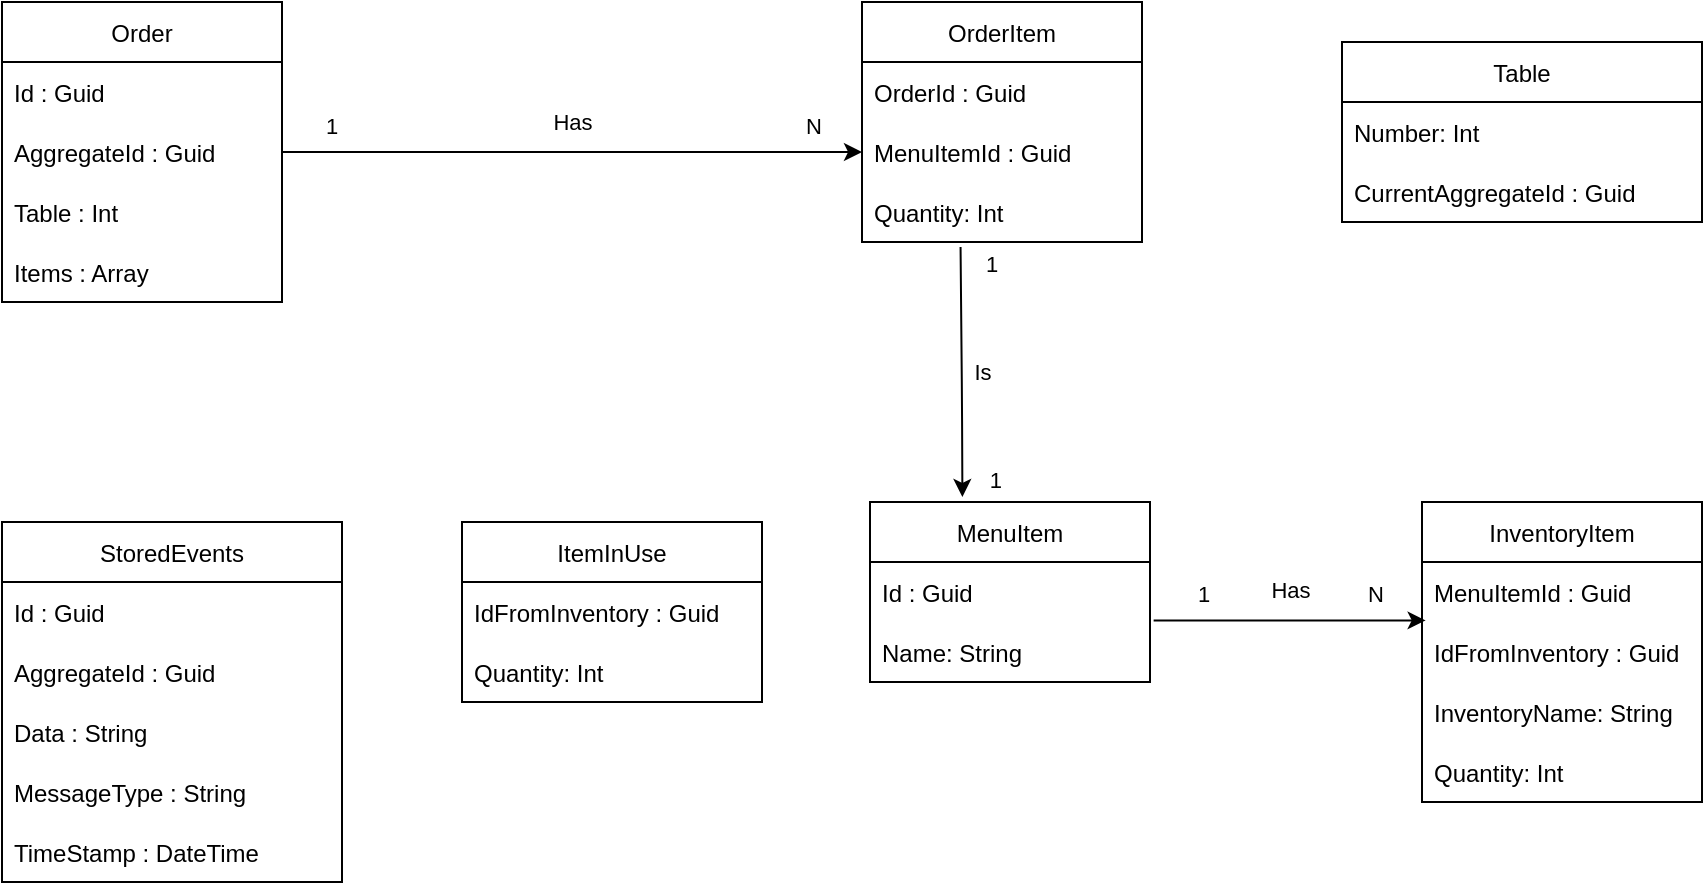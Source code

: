 <mxfile>
    <diagram id="vTPF9zzpnNHU9_lsAGub" name="Page-1">
        <mxGraphModel dx="1256" dy="519" grid="1" gridSize="10" guides="1" tooltips="1" connect="1" arrows="1" fold="1" page="1" pageScale="1" pageWidth="827" pageHeight="1169" math="0" shadow="0">
            <root>
                <mxCell id="0"/>
                <mxCell id="1" parent="0"/>
                <mxCell id="32" value="MenuItem" style="swimlane;fontStyle=0;childLayout=stackLayout;horizontal=1;startSize=30;horizontalStack=0;resizeParent=1;resizeParentMax=0;resizeLast=0;collapsible=1;marginBottom=0;" parent="1" vertex="1">
                    <mxGeometry x="664" y="350" width="140" height="90" as="geometry"/>
                </mxCell>
                <mxCell id="33" value="Id : Guid" style="text;strokeColor=none;fillColor=none;align=left;verticalAlign=middle;spacingLeft=4;spacingRight=4;overflow=hidden;points=[[0,0.5],[1,0.5]];portConstraint=eastwest;rotatable=0;" parent="32" vertex="1">
                    <mxGeometry y="30" width="140" height="30" as="geometry"/>
                </mxCell>
                <mxCell id="35" value="Name: String" style="text;strokeColor=none;fillColor=none;align=left;verticalAlign=middle;spacingLeft=4;spacingRight=4;overflow=hidden;points=[[0,0.5],[1,0.5]];portConstraint=eastwest;rotatable=0;" parent="32" vertex="1">
                    <mxGeometry y="60" width="140" height="30" as="geometry"/>
                </mxCell>
                <mxCell id="37" value="InventoryItem" style="swimlane;fontStyle=0;childLayout=stackLayout;horizontal=1;startSize=30;horizontalStack=0;resizeParent=1;resizeParentMax=0;resizeLast=0;collapsible=1;marginBottom=0;" parent="1" vertex="1">
                    <mxGeometry x="940" y="350" width="140" height="150" as="geometry"/>
                </mxCell>
                <mxCell id="43" value="MenuItemId : Guid" style="text;strokeColor=none;fillColor=none;align=left;verticalAlign=middle;spacingLeft=4;spacingRight=4;overflow=hidden;points=[[0,0.5],[1,0.5]];portConstraint=eastwest;rotatable=0;" parent="37" vertex="1">
                    <mxGeometry y="30" width="140" height="30" as="geometry"/>
                </mxCell>
                <mxCell id="41" value="IdFromInventory : Guid" style="text;strokeColor=none;fillColor=none;align=left;verticalAlign=middle;spacingLeft=4;spacingRight=4;overflow=hidden;points=[[0,0.5],[1,0.5]];portConstraint=eastwest;rotatable=0;" parent="37" vertex="1">
                    <mxGeometry y="60" width="140" height="30" as="geometry"/>
                </mxCell>
                <mxCell id="39" value="InventoryName: String" style="text;strokeColor=none;fillColor=none;align=left;verticalAlign=middle;spacingLeft=4;spacingRight=4;overflow=hidden;points=[[0,0.5],[1,0.5]];portConstraint=eastwest;rotatable=0;" parent="37" vertex="1">
                    <mxGeometry y="90" width="140" height="30" as="geometry"/>
                </mxCell>
                <mxCell id="83" value="Quantity: Int" style="text;strokeColor=none;fillColor=none;align=left;verticalAlign=middle;spacingLeft=4;spacingRight=4;overflow=hidden;points=[[0,0.5],[1,0.5]];portConstraint=eastwest;rotatable=0;" parent="37" vertex="1">
                    <mxGeometry y="120" width="140" height="30" as="geometry"/>
                </mxCell>
                <mxCell id="52" value="" style="endArrow=classic;html=1;exitX=1.013;exitY=-0.027;exitDx=0;exitDy=0;entryX=0.013;entryY=-0.027;entryDx=0;entryDy=0;entryPerimeter=0;exitPerimeter=0;" parent="1" source="35" target="41" edge="1">
                    <mxGeometry relative="1" as="geometry">
                        <mxPoint x="710" y="425" as="sourcePoint"/>
                        <mxPoint x="930" y="425" as="targetPoint"/>
                    </mxGeometry>
                </mxCell>
                <mxCell id="53" value="Has" style="edgeLabel;resizable=0;html=1;align=center;verticalAlign=middle;" parent="52" connectable="0" vertex="1">
                    <mxGeometry relative="1" as="geometry">
                        <mxPoint y="-15" as="offset"/>
                    </mxGeometry>
                </mxCell>
                <mxCell id="54" value="1" style="edgeLabel;resizable=0;html=1;align=left;verticalAlign=bottom;" parent="52" connectable="0" vertex="1">
                    <mxGeometry x="-1" relative="1" as="geometry">
                        <mxPoint x="20" y="-5" as="offset"/>
                    </mxGeometry>
                </mxCell>
                <mxCell id="55" value="N" style="edgeLabel;resizable=0;html=1;align=right;verticalAlign=bottom;" parent="52" connectable="0" vertex="1">
                    <mxGeometry x="1" relative="1" as="geometry">
                        <mxPoint x="-20" y="-5" as="offset"/>
                    </mxGeometry>
                </mxCell>
                <mxCell id="63" value="Order" style="swimlane;fontStyle=0;childLayout=stackLayout;horizontal=1;startSize=30;horizontalStack=0;resizeParent=1;resizeParentMax=0;resizeLast=0;collapsible=1;marginBottom=0;" parent="1" vertex="1">
                    <mxGeometry x="230" y="100" width="140" height="150" as="geometry"/>
                </mxCell>
                <mxCell id="64" value="Id : Guid" style="text;strokeColor=none;fillColor=none;align=left;verticalAlign=middle;spacingLeft=4;spacingRight=4;overflow=hidden;points=[[0,0.5],[1,0.5]];portConstraint=eastwest;rotatable=0;" parent="63" vertex="1">
                    <mxGeometry y="30" width="140" height="30" as="geometry"/>
                </mxCell>
                <mxCell id="65" value="AggregateId : Guid" style="text;strokeColor=none;fillColor=none;align=left;verticalAlign=middle;spacingLeft=4;spacingRight=4;overflow=hidden;points=[[0,0.5],[1,0.5]];portConstraint=eastwest;rotatable=0;" parent="63" vertex="1">
                    <mxGeometry y="60" width="140" height="30" as="geometry"/>
                </mxCell>
                <mxCell id="66" value="Table : Int" style="text;strokeColor=none;fillColor=none;align=left;verticalAlign=middle;spacingLeft=4;spacingRight=4;overflow=hidden;points=[[0,0.5],[1,0.5]];portConstraint=eastwest;rotatable=0;" parent="63" vertex="1">
                    <mxGeometry y="90" width="140" height="30" as="geometry"/>
                </mxCell>
                <mxCell id="67" value="Items : Array" style="text;strokeColor=none;fillColor=none;align=left;verticalAlign=middle;spacingLeft=4;spacingRight=4;overflow=hidden;points=[[0,0.5],[1,0.5]];portConstraint=eastwest;rotatable=0;" parent="63" vertex="1">
                    <mxGeometry y="120" width="140" height="30" as="geometry"/>
                </mxCell>
                <mxCell id="68" value="OrderItem" style="swimlane;fontStyle=0;childLayout=stackLayout;horizontal=1;startSize=30;horizontalStack=0;resizeParent=1;resizeParentMax=0;resizeLast=0;collapsible=1;marginBottom=0;" parent="1" vertex="1">
                    <mxGeometry x="660" y="100" width="140" height="120" as="geometry"/>
                </mxCell>
                <mxCell id="70" value="OrderId : Guid" style="text;strokeColor=none;fillColor=none;align=left;verticalAlign=middle;spacingLeft=4;spacingRight=4;overflow=hidden;points=[[0,0.5],[1,0.5]];portConstraint=eastwest;rotatable=0;" parent="68" vertex="1">
                    <mxGeometry y="30" width="140" height="30" as="geometry"/>
                </mxCell>
                <mxCell id="82" value="MenuItemId : Guid" style="text;strokeColor=none;fillColor=none;align=left;verticalAlign=middle;spacingLeft=4;spacingRight=4;overflow=hidden;points=[[0,0.5],[1,0.5]];portConstraint=eastwest;rotatable=0;" parent="68" vertex="1">
                    <mxGeometry y="60" width="140" height="30" as="geometry"/>
                </mxCell>
                <mxCell id="72" value="Quantity: Int" style="text;strokeColor=none;fillColor=none;align=left;verticalAlign=middle;spacingLeft=4;spacingRight=4;overflow=hidden;points=[[0,0.5],[1,0.5]];portConstraint=eastwest;rotatable=0;" parent="68" vertex="1">
                    <mxGeometry y="90" width="140" height="30" as="geometry"/>
                </mxCell>
                <mxCell id="73" value="" style="endArrow=classic;html=1;exitX=1;exitY=0.5;exitDx=0;exitDy=0;entryX=0;entryY=0.5;entryDx=0;entryDy=0;" parent="1" source="65" target="82" edge="1">
                    <mxGeometry relative="1" as="geometry">
                        <mxPoint x="400" y="174.5" as="sourcePoint"/>
                        <mxPoint x="560" y="174.5" as="targetPoint"/>
                    </mxGeometry>
                </mxCell>
                <mxCell id="74" value="Has" style="edgeLabel;resizable=0;html=1;align=center;verticalAlign=middle;" parent="73" connectable="0" vertex="1">
                    <mxGeometry relative="1" as="geometry">
                        <mxPoint y="-15" as="offset"/>
                    </mxGeometry>
                </mxCell>
                <mxCell id="75" value="1" style="edgeLabel;resizable=0;html=1;align=left;verticalAlign=bottom;" parent="73" connectable="0" vertex="1">
                    <mxGeometry x="-1" relative="1" as="geometry">
                        <mxPoint x="20" y="-5" as="offset"/>
                    </mxGeometry>
                </mxCell>
                <mxCell id="76" value="N" style="edgeLabel;resizable=0;html=1;align=right;verticalAlign=bottom;" parent="73" connectable="0" vertex="1">
                    <mxGeometry x="1" relative="1" as="geometry">
                        <mxPoint x="-20" y="-5" as="offset"/>
                    </mxGeometry>
                </mxCell>
                <mxCell id="77" value="" style="endArrow=classic;html=1;exitX=0.352;exitY=1.084;exitDx=0;exitDy=0;exitPerimeter=0;entryX=0.33;entryY=-0.028;entryDx=0;entryDy=0;entryPerimeter=0;" parent="1" source="72" target="32" edge="1">
                    <mxGeometry relative="1" as="geometry">
                        <mxPoint x="790" y="300" as="sourcePoint"/>
                        <mxPoint x="950" y="300" as="targetPoint"/>
                        <Array as="points">
                            <mxPoint x="710" y="300"/>
                        </Array>
                    </mxGeometry>
                </mxCell>
                <mxCell id="78" value="Is" style="edgeLabel;resizable=0;html=1;align=center;verticalAlign=middle;" parent="77" connectable="0" vertex="1">
                    <mxGeometry relative="1" as="geometry">
                        <mxPoint x="10" as="offset"/>
                    </mxGeometry>
                </mxCell>
                <mxCell id="79" value="1" style="edgeLabel;resizable=0;html=1;align=left;verticalAlign=bottom;" parent="77" connectable="0" vertex="1">
                    <mxGeometry x="-1" relative="1" as="geometry">
                        <mxPoint x="11" y="17" as="offset"/>
                    </mxGeometry>
                </mxCell>
                <mxCell id="80" value="1" style="edgeLabel;resizable=0;html=1;align=right;verticalAlign=bottom;" parent="77" connectable="0" vertex="1">
                    <mxGeometry x="1" relative="1" as="geometry">
                        <mxPoint x="20" as="offset"/>
                    </mxGeometry>
                </mxCell>
                <mxCell id="84" value="Table" style="swimlane;fontStyle=0;childLayout=stackLayout;horizontal=1;startSize=30;horizontalStack=0;resizeParent=1;resizeParentMax=0;resizeLast=0;collapsible=1;marginBottom=0;" parent="1" vertex="1">
                    <mxGeometry x="900" y="120" width="180" height="90" as="geometry"/>
                </mxCell>
                <mxCell id="85" value="Number: Int" style="text;strokeColor=none;fillColor=none;align=left;verticalAlign=middle;spacingLeft=4;spacingRight=4;overflow=hidden;points=[[0,0.5],[1,0.5]];portConstraint=eastwest;rotatable=0;" parent="84" vertex="1">
                    <mxGeometry y="30" width="180" height="30" as="geometry"/>
                </mxCell>
                <mxCell id="86" value="CurrentAggregateId : Guid" style="text;strokeColor=none;fillColor=none;align=left;verticalAlign=middle;spacingLeft=4;spacingRight=4;overflow=hidden;points=[[0,0.5],[1,0.5]];portConstraint=eastwest;rotatable=0;" parent="84" vertex="1">
                    <mxGeometry y="60" width="180" height="30" as="geometry"/>
                </mxCell>
                <mxCell id="90" value="StoredEvents" style="swimlane;fontStyle=0;childLayout=stackLayout;horizontal=1;startSize=30;horizontalStack=0;resizeParent=1;resizeParentMax=0;resizeLast=0;collapsible=1;marginBottom=0;" parent="1" vertex="1">
                    <mxGeometry x="230" y="360" width="170" height="180" as="geometry"/>
                </mxCell>
                <mxCell id="91" value="Id : Guid" style="text;strokeColor=none;fillColor=none;align=left;verticalAlign=middle;spacingLeft=4;spacingRight=4;overflow=hidden;points=[[0,0.5],[1,0.5]];portConstraint=eastwest;rotatable=0;" parent="90" vertex="1">
                    <mxGeometry y="30" width="170" height="30" as="geometry"/>
                </mxCell>
                <mxCell id="94" value="AggregateId : Guid" style="text;strokeColor=none;fillColor=none;align=left;verticalAlign=middle;spacingLeft=4;spacingRight=4;overflow=hidden;points=[[0,0.5],[1,0.5]];portConstraint=eastwest;rotatable=0;" parent="90" vertex="1">
                    <mxGeometry y="60" width="170" height="30" as="geometry"/>
                </mxCell>
                <mxCell id="92" value="Data : String" style="text;strokeColor=none;fillColor=none;align=left;verticalAlign=middle;spacingLeft=4;spacingRight=4;overflow=hidden;points=[[0,0.5],[1,0.5]];portConstraint=eastwest;rotatable=0;" parent="90" vertex="1">
                    <mxGeometry y="90" width="170" height="30" as="geometry"/>
                </mxCell>
                <mxCell id="93" value="MessageType : String" style="text;strokeColor=none;fillColor=none;align=left;verticalAlign=middle;spacingLeft=4;spacingRight=4;overflow=hidden;points=[[0,0.5],[1,0.5]];portConstraint=eastwest;rotatable=0;" parent="90" vertex="1">
                    <mxGeometry y="120" width="170" height="30" as="geometry"/>
                </mxCell>
                <mxCell id="95" value="TimeStamp : DateTime" style="text;strokeColor=none;fillColor=none;align=left;verticalAlign=middle;spacingLeft=4;spacingRight=4;overflow=hidden;points=[[0,0.5],[1,0.5]];portConstraint=eastwest;rotatable=0;" parent="90" vertex="1">
                    <mxGeometry y="150" width="170" height="30" as="geometry"/>
                </mxCell>
                <mxCell id="96" value="ItemInUse" style="swimlane;fontStyle=0;childLayout=stackLayout;horizontal=1;startSize=30;horizontalStack=0;resizeParent=1;resizeParentMax=0;resizeLast=0;collapsible=1;marginBottom=0;" vertex="1" parent="1">
                    <mxGeometry x="460" y="360" width="150" height="90" as="geometry"/>
                </mxCell>
                <mxCell id="97" value="IdFromInventory : Guid" style="text;strokeColor=none;fillColor=none;align=left;verticalAlign=middle;spacingLeft=4;spacingRight=4;overflow=hidden;points=[[0,0.5],[1,0.5]];portConstraint=eastwest;rotatable=0;" vertex="1" parent="96">
                    <mxGeometry y="30" width="150" height="30" as="geometry"/>
                </mxCell>
                <mxCell id="98" value="Quantity: Int" style="text;strokeColor=none;fillColor=none;align=left;verticalAlign=middle;spacingLeft=4;spacingRight=4;overflow=hidden;points=[[0,0.5],[1,0.5]];portConstraint=eastwest;rotatable=0;" vertex="1" parent="96">
                    <mxGeometry y="60" width="150" height="30" as="geometry"/>
                </mxCell>
            </root>
        </mxGraphModel>
    </diagram>
</mxfile>